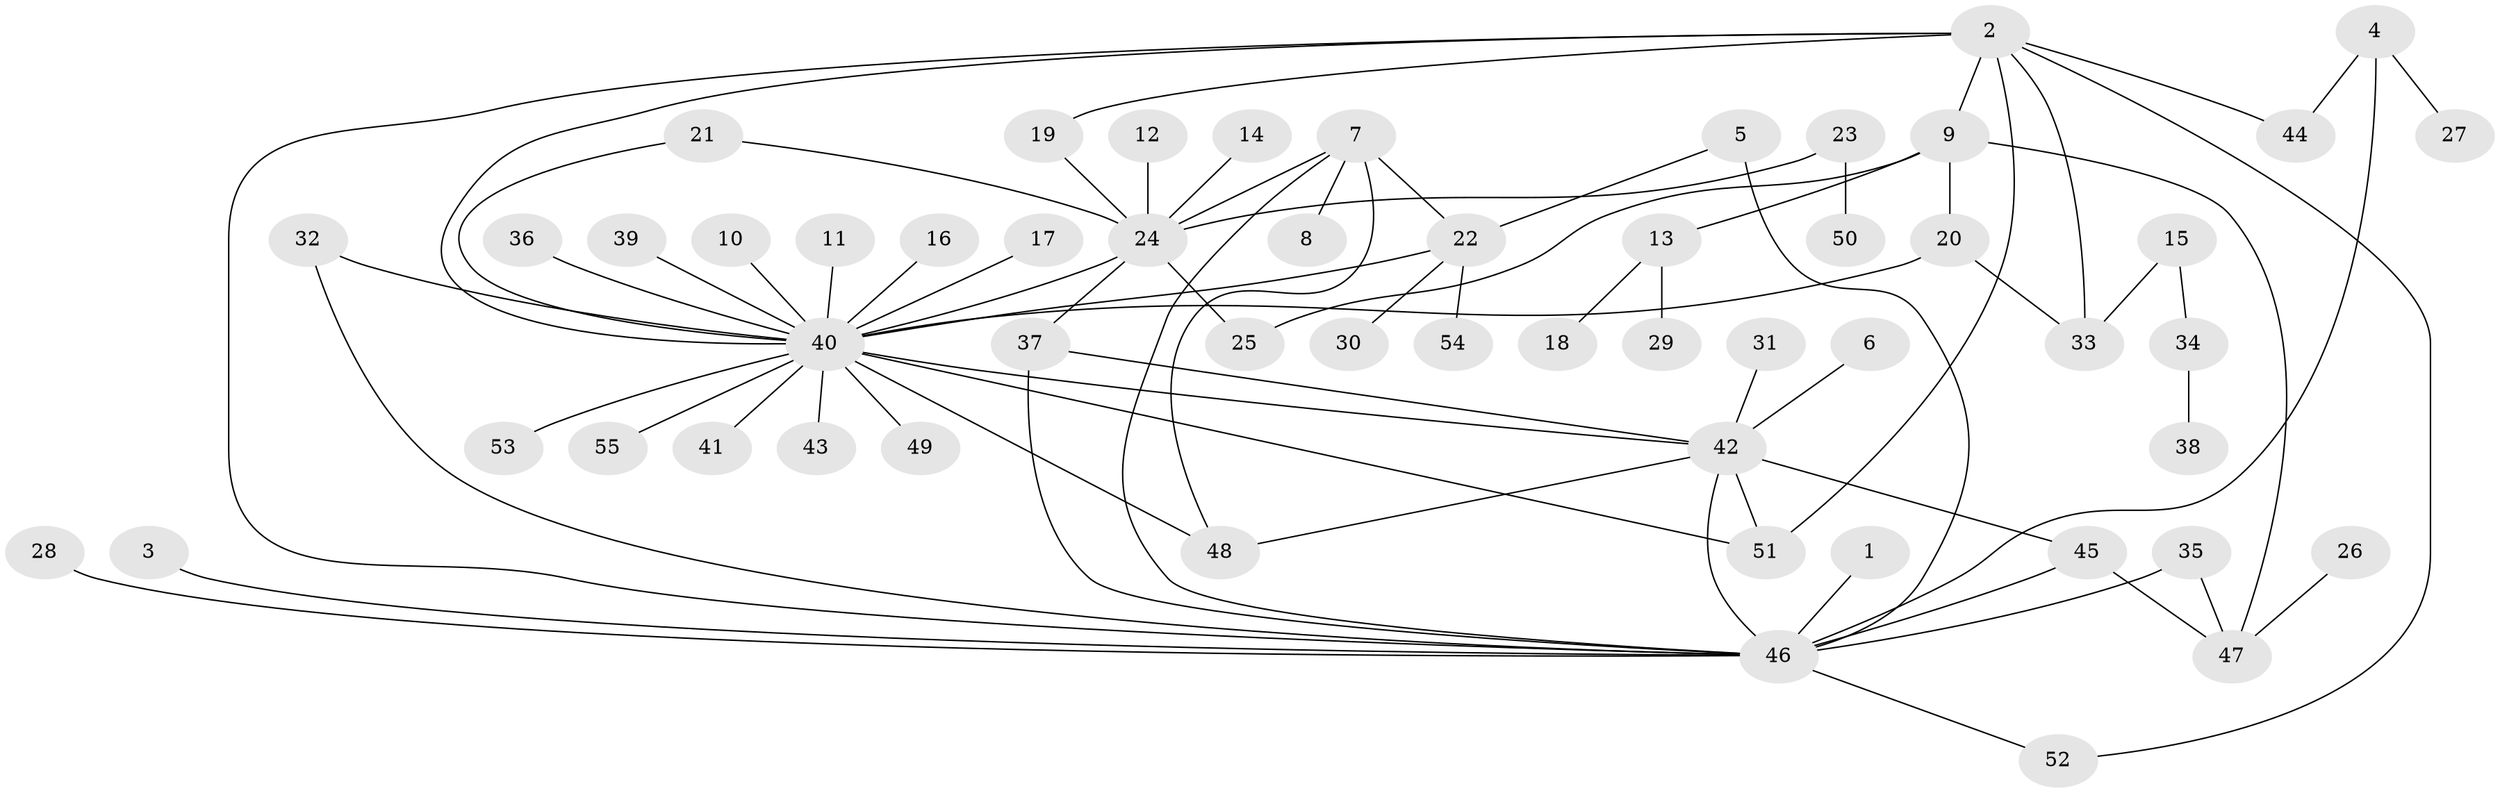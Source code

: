 // original degree distribution, {16: 0.01098901098901099, 3: 0.12087912087912088, 1: 0.5494505494505495, 9: 0.01098901098901099, 11: 0.01098901098901099, 4: 0.07692307692307693, 20: 0.01098901098901099, 5: 0.03296703296703297, 2: 0.15384615384615385, 10: 0.01098901098901099, 6: 0.01098901098901099}
// Generated by graph-tools (version 1.1) at 2025/36/03/04/25 23:36:41]
// undirected, 55 vertices, 75 edges
graph export_dot {
  node [color=gray90,style=filled];
  1;
  2;
  3;
  4;
  5;
  6;
  7;
  8;
  9;
  10;
  11;
  12;
  13;
  14;
  15;
  16;
  17;
  18;
  19;
  20;
  21;
  22;
  23;
  24;
  25;
  26;
  27;
  28;
  29;
  30;
  31;
  32;
  33;
  34;
  35;
  36;
  37;
  38;
  39;
  40;
  41;
  42;
  43;
  44;
  45;
  46;
  47;
  48;
  49;
  50;
  51;
  52;
  53;
  54;
  55;
  1 -- 46 [weight=1.0];
  2 -- 9 [weight=1.0];
  2 -- 19 [weight=1.0];
  2 -- 33 [weight=1.0];
  2 -- 40 [weight=1.0];
  2 -- 44 [weight=1.0];
  2 -- 46 [weight=1.0];
  2 -- 51 [weight=1.0];
  2 -- 52 [weight=1.0];
  3 -- 46 [weight=1.0];
  4 -- 27 [weight=1.0];
  4 -- 44 [weight=1.0];
  4 -- 46 [weight=1.0];
  5 -- 22 [weight=1.0];
  5 -- 46 [weight=2.0];
  6 -- 42 [weight=1.0];
  7 -- 8 [weight=1.0];
  7 -- 22 [weight=1.0];
  7 -- 24 [weight=1.0];
  7 -- 46 [weight=1.0];
  7 -- 48 [weight=1.0];
  9 -- 13 [weight=1.0];
  9 -- 20 [weight=1.0];
  9 -- 25 [weight=1.0];
  9 -- 47 [weight=1.0];
  10 -- 40 [weight=1.0];
  11 -- 40 [weight=1.0];
  12 -- 24 [weight=1.0];
  13 -- 18 [weight=1.0];
  13 -- 29 [weight=1.0];
  14 -- 24 [weight=1.0];
  15 -- 33 [weight=1.0];
  15 -- 34 [weight=1.0];
  16 -- 40 [weight=1.0];
  17 -- 40 [weight=1.0];
  19 -- 24 [weight=1.0];
  20 -- 33 [weight=1.0];
  20 -- 40 [weight=1.0];
  21 -- 24 [weight=1.0];
  21 -- 40 [weight=1.0];
  22 -- 30 [weight=1.0];
  22 -- 40 [weight=1.0];
  22 -- 54 [weight=1.0];
  23 -- 24 [weight=1.0];
  23 -- 50 [weight=1.0];
  24 -- 25 [weight=1.0];
  24 -- 37 [weight=1.0];
  24 -- 40 [weight=1.0];
  26 -- 47 [weight=1.0];
  28 -- 46 [weight=1.0];
  31 -- 42 [weight=1.0];
  32 -- 40 [weight=1.0];
  32 -- 46 [weight=1.0];
  34 -- 38 [weight=1.0];
  35 -- 46 [weight=1.0];
  35 -- 47 [weight=1.0];
  36 -- 40 [weight=1.0];
  37 -- 42 [weight=1.0];
  37 -- 46 [weight=1.0];
  39 -- 40 [weight=1.0];
  40 -- 41 [weight=1.0];
  40 -- 42 [weight=1.0];
  40 -- 43 [weight=1.0];
  40 -- 48 [weight=1.0];
  40 -- 49 [weight=1.0];
  40 -- 51 [weight=1.0];
  40 -- 53 [weight=1.0];
  40 -- 55 [weight=1.0];
  42 -- 45 [weight=1.0];
  42 -- 46 [weight=1.0];
  42 -- 48 [weight=1.0];
  42 -- 51 [weight=1.0];
  45 -- 46 [weight=1.0];
  45 -- 47 [weight=1.0];
  46 -- 52 [weight=1.0];
}
